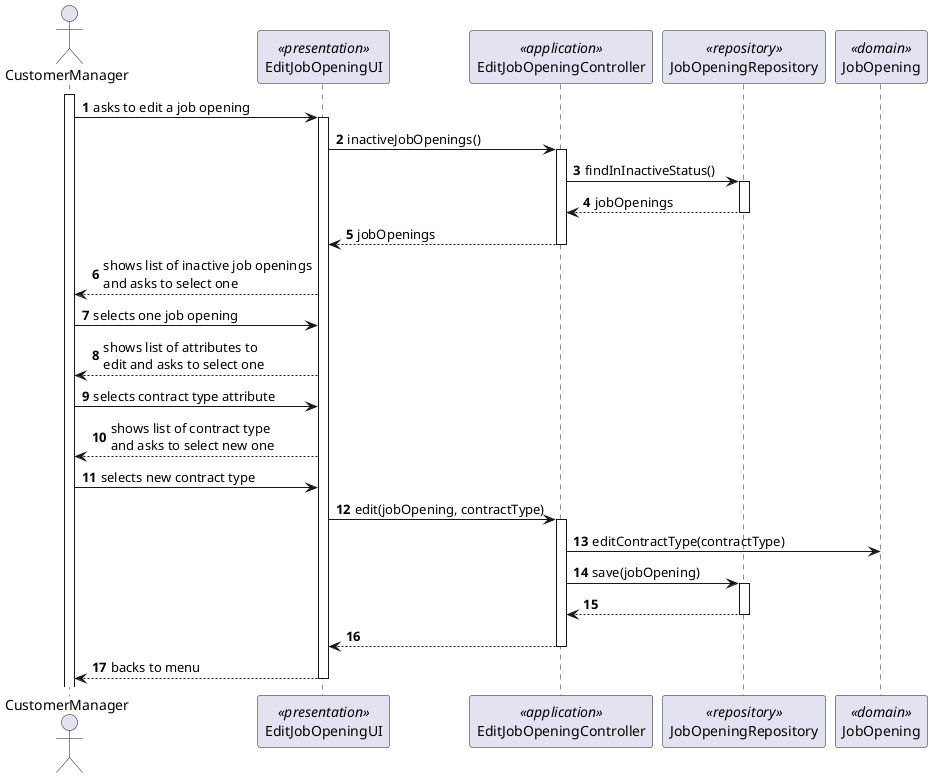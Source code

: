 @startuml
'https://plantuml.com/sequence-diagram

autonumber

actor CustomerManager
participant EditJobOpeningUI <<presentation>>
participant EditJobOpeningController <<application>>
participant JobOpeningRepository <<repository>>
participant JobOpening <<domain>>

activate CustomerManager
CustomerManager -> EditJobOpeningUI : asks to edit a job opening
activate EditJobOpeningUI
EditJobOpeningUI -> EditJobOpeningController : inactiveJobOpenings()
activate EditJobOpeningController
EditJobOpeningController -> JobOpeningRepository : findInInactiveStatus()
activate JobOpeningRepository
JobOpeningRepository --> EditJobOpeningController : jobOpenings
deactivate JobOpeningRepository
EditJobOpeningController --> EditJobOpeningUI : jobOpenings
deactivate EditJobOpeningController
EditJobOpeningUI --> CustomerManager : shows list of inactive job openings\nand asks to select one
CustomerManager -> EditJobOpeningUI : selects one job opening
EditJobOpeningUI --> CustomerManager : shows list of attributes to\nedit and asks to select one
CustomerManager -> EditJobOpeningUI : selects contract type attribute
EditJobOpeningUI --> CustomerManager : shows list of contract type\nand asks to select new one
CustomerManager -> EditJobOpeningUI : selects new contract type
EditJobOpeningUI -> EditJobOpeningController : edit(jobOpening, contractType)
activate EditJobOpeningController
EditJobOpeningController -> JobOpening : editContractType(contractType)
EditJobOpeningController -> JobOpeningRepository : save(jobOpening)
activate JobOpeningRepository
JobOpeningRepository --> EditJobOpeningController :
deactivate JobOpeningRepository
EditJobOpeningController --> EditJobOpeningUI :
deactivate EditJobOpeningController
EditJobOpeningUI --> CustomerManager : backs to menu
deactivate EditJobOpeningUI

@enduml